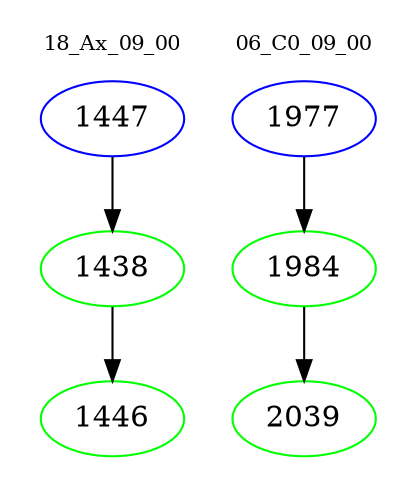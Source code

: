 digraph{
subgraph cluster_0 {
color = white
label = "18_Ax_09_00";
fontsize=10;
T0_1447 [label="1447", color="blue"]
T0_1447 -> T0_1438 [color="black"]
T0_1438 [label="1438", color="green"]
T0_1438 -> T0_1446 [color="black"]
T0_1446 [label="1446", color="green"]
}
subgraph cluster_1 {
color = white
label = "06_C0_09_00";
fontsize=10;
T1_1977 [label="1977", color="blue"]
T1_1977 -> T1_1984 [color="black"]
T1_1984 [label="1984", color="green"]
T1_1984 -> T1_2039 [color="black"]
T1_2039 [label="2039", color="green"]
}
}
